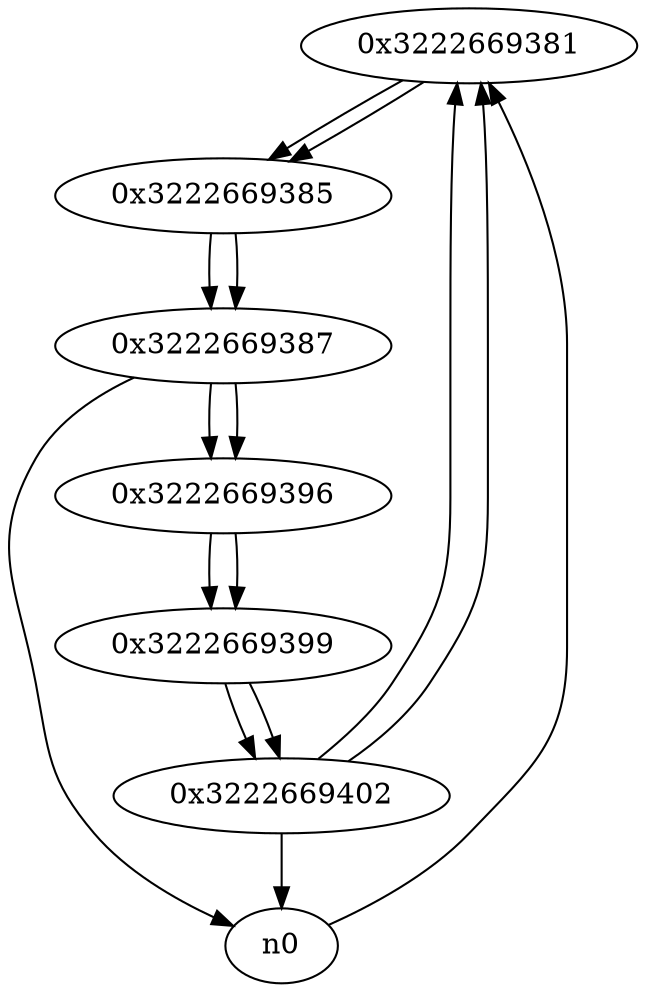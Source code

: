 digraph G{
/* nodes */
  n1 [label="0x3222669381"]
  n2 [label="0x3222669385"]
  n3 [label="0x3222669387"]
  n4 [label="0x3222669396"]
  n5 [label="0x3222669399"]
  n6 [label="0x3222669402"]
/* edges */
n1 -> n2;
n6 -> n1;
n0 -> n1;
n2 -> n3;
n1 -> n2;
n3 -> n4;
n3 -> n0;
n2 -> n3;
n4 -> n5;
n3 -> n4;
n5 -> n6;
n4 -> n5;
n6 -> n1;
n6 -> n0;
n5 -> n6;
}
